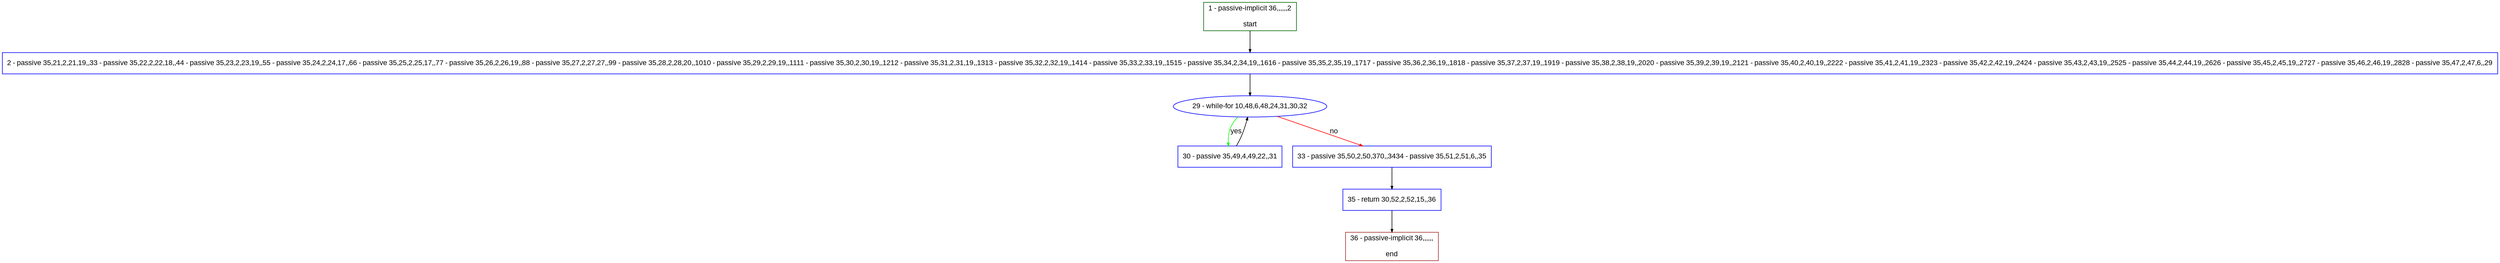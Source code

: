 digraph "" {
  graph [pack="true", label="", fontsize="12", packmode="clust", fontname="Arial", fillcolor="#FFFFCC", bgcolor="white", style="rounded,filled", compound="true"];
  node [node_initialized="no", label="", color="grey", fontsize="12", fillcolor="white", fontname="Arial", style="filled", shape="rectangle", compound="true", fixedsize="false"];
  edge [fontcolor="black", arrowhead="normal", arrowtail="none", arrowsize="0.5", ltail="", label="", color="black", fontsize="12", lhead="", fontname="Arial", dir="forward", compound="true"];
  __N1 [label="2 - passive 35,21,2,21,19,,33 - passive 35,22,2,22,18,,44 - passive 35,23,2,23,19,,55 - passive 35,24,2,24,17,,66 - passive 35,25,2,25,17,,77 - passive 35,26,2,26,19,,88 - passive 35,27,2,27,27,,99 - passive 35,28,2,28,20,,1010 - passive 35,29,2,29,19,,1111 - passive 35,30,2,30,19,,1212 - passive 35,31,2,31,19,,1313 - passive 35,32,2,32,19,,1414 - passive 35,33,2,33,19,,1515 - passive 35,34,2,34,19,,1616 - passive 35,35,2,35,19,,1717 - passive 35,36,2,36,19,,1818 - passive 35,37,2,37,19,,1919 - passive 35,38,2,38,19,,2020 - passive 35,39,2,39,19,,2121 - passive 35,40,2,40,19,,2222 - passive 35,41,2,41,19,,2323 - passive 35,42,2,42,19,,2424 - passive 35,43,2,43,19,,2525 - passive 35,44,2,44,19,,2626 - passive 35,45,2,45,19,,2727 - passive 35,46,2,46,19,,2828 - passive 35,47,2,47,6,,29", color="#0000ff", fillcolor="#ffffff", style="filled", shape="box"];
  __N2 [label="1 - passive-implicit 36,,,,,,2\n\nstart", color="#006400", fillcolor="#ffffff", style="filled", shape="box"];
  __N3 [label="29 - while-for 10,48,6,48,24,31,30,32", color="#0000ff", fillcolor="#ffffff", style="filled", shape="oval"];
  __N4 [label="30 - passive 35,49,4,49,22,,31", color="#0000ff", fillcolor="#ffffff", style="filled", shape="box"];
  __N5 [label="33 - passive 35,50,2,50,370,,3434 - passive 35,51,2,51,6,,35", color="#0000ff", fillcolor="#ffffff", style="filled", shape="box"];
  __N6 [label="35 - return 30,52,2,52,15,,36", color="#0000ff", fillcolor="#ffffff", style="filled", shape="box"];
  __N7 [label="36 - passive-implicit 36,,,,,,\n\nend", color="#a52a2a", fillcolor="#ffffff", style="filled", shape="box"];
  __N2 -> __N1 [arrowhead="normal", arrowtail="none", color="#000000", label="", dir="forward"];
  __N1 -> __N3 [arrowhead="normal", arrowtail="none", color="#000000", label="", dir="forward"];
  __N3 -> __N4 [arrowhead="normal", arrowtail="none", color="#00ff00", label="yes", dir="forward"];
  __N4 -> __N3 [arrowhead="normal", arrowtail="none", color="#000000", label="", dir="forward"];
  __N3 -> __N5 [arrowhead="normal", arrowtail="none", color="#ff0000", label="no", dir="forward"];
  __N5 -> __N6 [arrowhead="normal", arrowtail="none", color="#000000", label="", dir="forward"];
  __N6 -> __N7 [arrowhead="normal", arrowtail="none", color="#000000", label="", dir="forward"];
}
